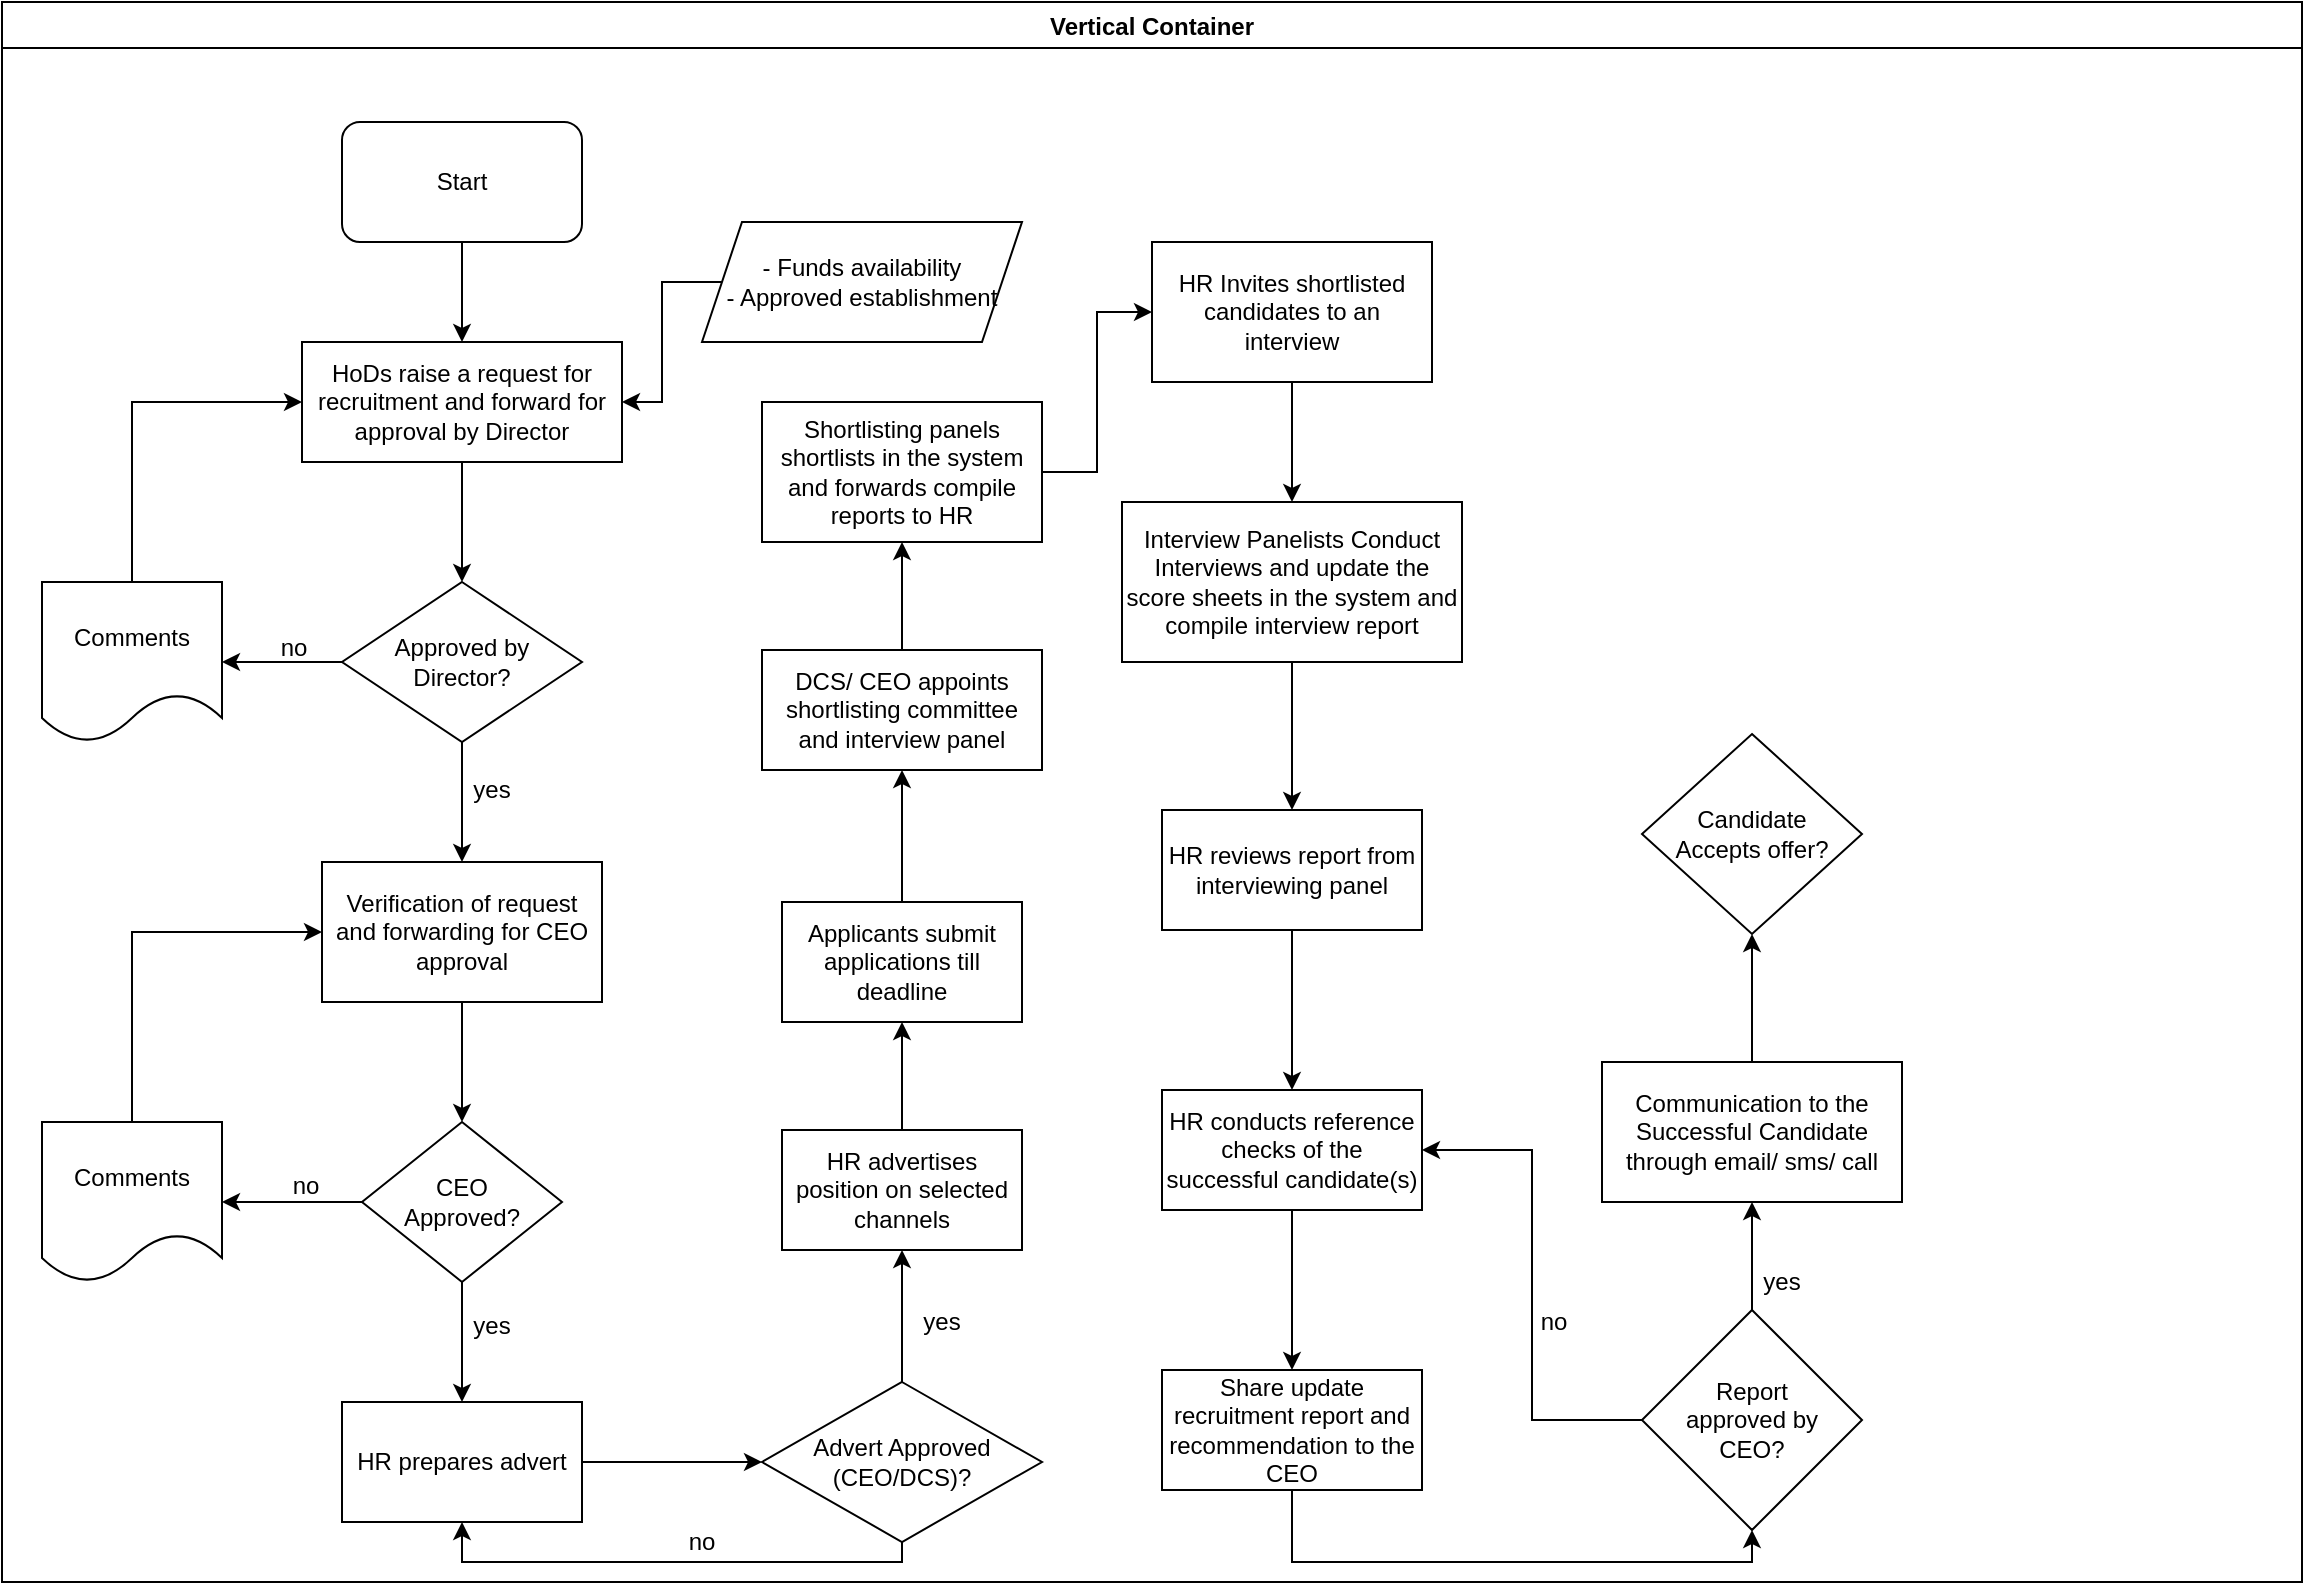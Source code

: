 <mxfile version="14.9.3" type="github">
  <diagram id="_uHtcUy28epvlYG5cTlM" name="Page-1">
    <mxGraphModel dx="1038" dy="508" grid="1" gridSize="10" guides="1" tooltips="1" connect="1" arrows="1" fold="1" page="1" pageScale="1" pageWidth="1169" pageHeight="827" math="0" shadow="0">
      <root>
        <mxCell id="0" />
        <mxCell id="1" parent="0" />
        <mxCell id="60VNQbsgn3sJ91GgjY-L-1" value="Vertical Container" style="swimlane;" vertex="1" parent="1">
          <mxGeometry x="10" y="20" width="1150" height="790" as="geometry" />
        </mxCell>
        <mxCell id="60VNQbsgn3sJ91GgjY-L-2" value="Start" style="rounded=1;whiteSpace=wrap;html=1;" vertex="1" parent="60VNQbsgn3sJ91GgjY-L-1">
          <mxGeometry x="170" y="60" width="120" height="60" as="geometry" />
        </mxCell>
        <mxCell id="60VNQbsgn3sJ91GgjY-L-9" value="" style="edgeStyle=orthogonalEdgeStyle;rounded=0;orthogonalLoop=1;jettySize=auto;html=1;" edge="1" parent="60VNQbsgn3sJ91GgjY-L-1" source="60VNQbsgn3sJ91GgjY-L-5" target="60VNQbsgn3sJ91GgjY-L-8">
          <mxGeometry relative="1" as="geometry" />
        </mxCell>
        <mxCell id="60VNQbsgn3sJ91GgjY-L-5" value="&lt;span lang=&quot;EN-GB&quot;&gt;HoDs raise a request for recruitment and forward for approval by Director&lt;br&gt;&lt;/span&gt;" style="rounded=0;whiteSpace=wrap;html=1;" vertex="1" parent="60VNQbsgn3sJ91GgjY-L-1">
          <mxGeometry x="150" y="170" width="160" height="60" as="geometry" />
        </mxCell>
        <mxCell id="60VNQbsgn3sJ91GgjY-L-4" value="" style="edgeStyle=orthogonalEdgeStyle;rounded=0;orthogonalLoop=1;jettySize=auto;html=1;" edge="1" parent="60VNQbsgn3sJ91GgjY-L-1" source="60VNQbsgn3sJ91GgjY-L-2" target="60VNQbsgn3sJ91GgjY-L-5">
          <mxGeometry relative="1" as="geometry">
            <mxPoint x="230" y="200" as="targetPoint" />
          </mxGeometry>
        </mxCell>
        <mxCell id="60VNQbsgn3sJ91GgjY-L-7" value="" style="edgeStyle=orthogonalEdgeStyle;rounded=0;orthogonalLoop=1;jettySize=auto;html=1;" edge="1" parent="60VNQbsgn3sJ91GgjY-L-1" source="60VNQbsgn3sJ91GgjY-L-6" target="60VNQbsgn3sJ91GgjY-L-5">
          <mxGeometry relative="1" as="geometry" />
        </mxCell>
        <mxCell id="60VNQbsgn3sJ91GgjY-L-6" value="&lt;div&gt;- Funds availability&lt;/div&gt;&lt;div&gt;- Approved establishment&lt;br&gt;&lt;/div&gt;" style="shape=parallelogram;perimeter=parallelogramPerimeter;whiteSpace=wrap;html=1;fixedSize=1;" vertex="1" parent="60VNQbsgn3sJ91GgjY-L-1">
          <mxGeometry x="350" y="110" width="160" height="60" as="geometry" />
        </mxCell>
        <mxCell id="60VNQbsgn3sJ91GgjY-L-11" value="" style="edgeStyle=orthogonalEdgeStyle;rounded=0;orthogonalLoop=1;jettySize=auto;html=1;" edge="1" parent="60VNQbsgn3sJ91GgjY-L-1" source="60VNQbsgn3sJ91GgjY-L-8" target="60VNQbsgn3sJ91GgjY-L-10">
          <mxGeometry relative="1" as="geometry" />
        </mxCell>
        <mxCell id="60VNQbsgn3sJ91GgjY-L-14" value="" style="edgeStyle=orthogonalEdgeStyle;rounded=0;orthogonalLoop=1;jettySize=auto;html=1;" edge="1" parent="60VNQbsgn3sJ91GgjY-L-1" source="60VNQbsgn3sJ91GgjY-L-8" target="60VNQbsgn3sJ91GgjY-L-13">
          <mxGeometry relative="1" as="geometry" />
        </mxCell>
        <mxCell id="60VNQbsgn3sJ91GgjY-L-8" value="Approved by Director?" style="rhombus;whiteSpace=wrap;html=1;rounded=0;" vertex="1" parent="60VNQbsgn3sJ91GgjY-L-1">
          <mxGeometry x="170" y="290" width="120" height="80" as="geometry" />
        </mxCell>
        <mxCell id="60VNQbsgn3sJ91GgjY-L-21" value="" style="edgeStyle=orthogonalEdgeStyle;rounded=0;orthogonalLoop=1;jettySize=auto;html=1;" edge="1" parent="60VNQbsgn3sJ91GgjY-L-1" source="60VNQbsgn3sJ91GgjY-L-10" target="60VNQbsgn3sJ91GgjY-L-20">
          <mxGeometry relative="1" as="geometry" />
        </mxCell>
        <mxCell id="60VNQbsgn3sJ91GgjY-L-10" value="Verification of request and forwarding for CEO approval" style="whiteSpace=wrap;html=1;rounded=0;" vertex="1" parent="60VNQbsgn3sJ91GgjY-L-1">
          <mxGeometry x="160" y="430" width="140" height="70" as="geometry" />
        </mxCell>
        <mxCell id="60VNQbsgn3sJ91GgjY-L-12" value="yes" style="text;html=1;strokeColor=none;fillColor=none;align=center;verticalAlign=middle;whiteSpace=wrap;rounded=0;" vertex="1" parent="60VNQbsgn3sJ91GgjY-L-1">
          <mxGeometry x="225" y="384" width="40" height="20" as="geometry" />
        </mxCell>
        <mxCell id="60VNQbsgn3sJ91GgjY-L-16" value="" style="edgeStyle=orthogonalEdgeStyle;rounded=0;orthogonalLoop=1;jettySize=auto;html=1;entryX=0;entryY=0.5;entryDx=0;entryDy=0;exitX=0.5;exitY=0;exitDx=0;exitDy=0;" edge="1" parent="60VNQbsgn3sJ91GgjY-L-1" source="60VNQbsgn3sJ91GgjY-L-13" target="60VNQbsgn3sJ91GgjY-L-5">
          <mxGeometry relative="1" as="geometry">
            <mxPoint x="65" y="200" as="targetPoint" />
          </mxGeometry>
        </mxCell>
        <mxCell id="60VNQbsgn3sJ91GgjY-L-13" value="Comments" style="shape=document;whiteSpace=wrap;html=1;boundedLbl=1;rounded=0;" vertex="1" parent="60VNQbsgn3sJ91GgjY-L-1">
          <mxGeometry x="20" y="290" width="90" height="80" as="geometry" />
        </mxCell>
        <mxCell id="60VNQbsgn3sJ91GgjY-L-23" value="" style="edgeStyle=orthogonalEdgeStyle;rounded=0;orthogonalLoop=1;jettySize=auto;html=1;" edge="1" parent="60VNQbsgn3sJ91GgjY-L-1" source="60VNQbsgn3sJ91GgjY-L-20" target="60VNQbsgn3sJ91GgjY-L-22">
          <mxGeometry relative="1" as="geometry" />
        </mxCell>
        <mxCell id="60VNQbsgn3sJ91GgjY-L-26" value="" style="edgeStyle=orthogonalEdgeStyle;rounded=0;orthogonalLoop=1;jettySize=auto;html=1;" edge="1" parent="60VNQbsgn3sJ91GgjY-L-1" source="60VNQbsgn3sJ91GgjY-L-20" target="60VNQbsgn3sJ91GgjY-L-25">
          <mxGeometry relative="1" as="geometry" />
        </mxCell>
        <mxCell id="60VNQbsgn3sJ91GgjY-L-20" value="&lt;div&gt;CEO &lt;br&gt;&lt;/div&gt;&lt;div&gt;Approved?&lt;/div&gt;" style="rhombus;whiteSpace=wrap;html=1;rounded=0;" vertex="1" parent="60VNQbsgn3sJ91GgjY-L-1">
          <mxGeometry x="180" y="560" width="100" height="80" as="geometry" />
        </mxCell>
        <mxCell id="60VNQbsgn3sJ91GgjY-L-30" value="" style="edgeStyle=orthogonalEdgeStyle;rounded=0;orthogonalLoop=1;jettySize=auto;html=1;" edge="1" parent="60VNQbsgn3sJ91GgjY-L-1" source="60VNQbsgn3sJ91GgjY-L-22" target="60VNQbsgn3sJ91GgjY-L-29">
          <mxGeometry relative="1" as="geometry" />
        </mxCell>
        <mxCell id="60VNQbsgn3sJ91GgjY-L-22" value="HR prepares advert" style="whiteSpace=wrap;html=1;rounded=0;" vertex="1" parent="60VNQbsgn3sJ91GgjY-L-1">
          <mxGeometry x="170" y="700" width="120" height="60" as="geometry" />
        </mxCell>
        <mxCell id="60VNQbsgn3sJ91GgjY-L-28" value="" style="edgeStyle=orthogonalEdgeStyle;rounded=0;orthogonalLoop=1;jettySize=auto;html=1;entryX=0;entryY=0.5;entryDx=0;entryDy=0;exitX=0.5;exitY=0;exitDx=0;exitDy=0;" edge="1" parent="60VNQbsgn3sJ91GgjY-L-1" source="60VNQbsgn3sJ91GgjY-L-25" target="60VNQbsgn3sJ91GgjY-L-10">
          <mxGeometry relative="1" as="geometry">
            <mxPoint x="65" y="470" as="targetPoint" />
          </mxGeometry>
        </mxCell>
        <mxCell id="60VNQbsgn3sJ91GgjY-L-25" value="Comments" style="shape=document;whiteSpace=wrap;html=1;boundedLbl=1;rounded=0;" vertex="1" parent="60VNQbsgn3sJ91GgjY-L-1">
          <mxGeometry x="20" y="560" width="90" height="80" as="geometry" />
        </mxCell>
        <mxCell id="60VNQbsgn3sJ91GgjY-L-32" value="" style="edgeStyle=orthogonalEdgeStyle;rounded=0;orthogonalLoop=1;jettySize=auto;html=1;" edge="1" parent="60VNQbsgn3sJ91GgjY-L-1" source="60VNQbsgn3sJ91GgjY-L-29" target="60VNQbsgn3sJ91GgjY-L-31">
          <mxGeometry relative="1" as="geometry" />
        </mxCell>
        <mxCell id="60VNQbsgn3sJ91GgjY-L-29" value="Advert Approved (CEO/DCS)?" style="rhombus;whiteSpace=wrap;html=1;rounded=0;" vertex="1" parent="60VNQbsgn3sJ91GgjY-L-1">
          <mxGeometry x="380" y="690" width="140" height="80" as="geometry" />
        </mxCell>
        <mxCell id="60VNQbsgn3sJ91GgjY-L-34" value="" style="edgeStyle=orthogonalEdgeStyle;rounded=0;orthogonalLoop=1;jettySize=auto;html=1;" edge="1" parent="60VNQbsgn3sJ91GgjY-L-1" source="60VNQbsgn3sJ91GgjY-L-31" target="60VNQbsgn3sJ91GgjY-L-33">
          <mxGeometry relative="1" as="geometry" />
        </mxCell>
        <mxCell id="60VNQbsgn3sJ91GgjY-L-31" value="HR advertises position on selected channels" style="whiteSpace=wrap;html=1;rounded=0;" vertex="1" parent="60VNQbsgn3sJ91GgjY-L-1">
          <mxGeometry x="390" y="564" width="120" height="60" as="geometry" />
        </mxCell>
        <mxCell id="60VNQbsgn3sJ91GgjY-L-41" value="" style="edgeStyle=orthogonalEdgeStyle;rounded=0;orthogonalLoop=1;jettySize=auto;html=1;" edge="1" parent="60VNQbsgn3sJ91GgjY-L-1" source="60VNQbsgn3sJ91GgjY-L-33" target="60VNQbsgn3sJ91GgjY-L-40">
          <mxGeometry relative="1" as="geometry" />
        </mxCell>
        <mxCell id="60VNQbsgn3sJ91GgjY-L-33" value="Applicants submit applications till deadline" style="whiteSpace=wrap;html=1;rounded=0;" vertex="1" parent="60VNQbsgn3sJ91GgjY-L-1">
          <mxGeometry x="390" y="450" width="120" height="60" as="geometry" />
        </mxCell>
        <mxCell id="60VNQbsgn3sJ91GgjY-L-35" value="yes" style="text;html=1;strokeColor=none;fillColor=none;align=center;verticalAlign=middle;whiteSpace=wrap;rounded=0;" vertex="1" parent="60VNQbsgn3sJ91GgjY-L-1">
          <mxGeometry x="450" y="650" width="40" height="20" as="geometry" />
        </mxCell>
        <mxCell id="60VNQbsgn3sJ91GgjY-L-37" value="" style="edgeStyle=orthogonalEdgeStyle;rounded=0;orthogonalLoop=1;jettySize=auto;html=1;entryX=0.5;entryY=1;entryDx=0;entryDy=0;exitX=0.5;exitY=1;exitDx=0;exitDy=0;" edge="1" parent="60VNQbsgn3sJ91GgjY-L-1" source="60VNQbsgn3sJ91GgjY-L-29" target="60VNQbsgn3sJ91GgjY-L-22">
          <mxGeometry relative="1" as="geometry">
            <mxPoint x="450" y="860" as="targetPoint" />
            <Array as="points">
              <mxPoint x="450" y="780" />
              <mxPoint x="230" y="780" />
            </Array>
          </mxGeometry>
        </mxCell>
        <mxCell id="60VNQbsgn3sJ91GgjY-L-44" value="" style="edgeStyle=orthogonalEdgeStyle;rounded=0;orthogonalLoop=1;jettySize=auto;html=1;" edge="1" parent="60VNQbsgn3sJ91GgjY-L-1" source="60VNQbsgn3sJ91GgjY-L-40" target="60VNQbsgn3sJ91GgjY-L-43">
          <mxGeometry relative="1" as="geometry" />
        </mxCell>
        <mxCell id="60VNQbsgn3sJ91GgjY-L-40" value="&lt;span lang=&quot;EN-GB&quot;&gt;DCS/ CEO appoints shortlisting committee and interview panel&lt;/span&gt;" style="whiteSpace=wrap;html=1;rounded=0;" vertex="1" parent="60VNQbsgn3sJ91GgjY-L-1">
          <mxGeometry x="380" y="324" width="140" height="60" as="geometry" />
        </mxCell>
        <mxCell id="60VNQbsgn3sJ91GgjY-L-46" value="" style="edgeStyle=orthogonalEdgeStyle;rounded=0;orthogonalLoop=1;jettySize=auto;html=1;entryX=0;entryY=0.5;entryDx=0;entryDy=0;" edge="1" parent="60VNQbsgn3sJ91GgjY-L-1" source="60VNQbsgn3sJ91GgjY-L-43" target="60VNQbsgn3sJ91GgjY-L-45">
          <mxGeometry relative="1" as="geometry" />
        </mxCell>
        <mxCell id="60VNQbsgn3sJ91GgjY-L-43" value="Shortlisting panels shortlists in the system and forwards compile reports to HR" style="whiteSpace=wrap;html=1;rounded=0;" vertex="1" parent="60VNQbsgn3sJ91GgjY-L-1">
          <mxGeometry x="380" y="200" width="140" height="70" as="geometry" />
        </mxCell>
        <mxCell id="60VNQbsgn3sJ91GgjY-L-48" value="" style="edgeStyle=orthogonalEdgeStyle;rounded=0;orthogonalLoop=1;jettySize=auto;html=1;" edge="1" parent="60VNQbsgn3sJ91GgjY-L-1" source="60VNQbsgn3sJ91GgjY-L-45" target="60VNQbsgn3sJ91GgjY-L-47">
          <mxGeometry relative="1" as="geometry" />
        </mxCell>
        <mxCell id="60VNQbsgn3sJ91GgjY-L-45" value="HR Invites shortlisted candidates to an interview" style="whiteSpace=wrap;html=1;rounded=0;" vertex="1" parent="60VNQbsgn3sJ91GgjY-L-1">
          <mxGeometry x="575" y="120" width="140" height="70" as="geometry" />
        </mxCell>
        <mxCell id="60VNQbsgn3sJ91GgjY-L-50" value="" style="edgeStyle=orthogonalEdgeStyle;rounded=0;orthogonalLoop=1;jettySize=auto;html=1;" edge="1" parent="60VNQbsgn3sJ91GgjY-L-1" source="60VNQbsgn3sJ91GgjY-L-47" target="60VNQbsgn3sJ91GgjY-L-49">
          <mxGeometry relative="1" as="geometry" />
        </mxCell>
        <mxCell id="60VNQbsgn3sJ91GgjY-L-47" value="&lt;span lang=&quot;EN-GB&quot;&gt;Interview Panelists Conduct Interviews and update the score sheets in the system and compile interview report&lt;br&gt;&lt;/span&gt;" style="whiteSpace=wrap;html=1;rounded=0;" vertex="1" parent="60VNQbsgn3sJ91GgjY-L-1">
          <mxGeometry x="560" y="250" width="170" height="80" as="geometry" />
        </mxCell>
        <mxCell id="60VNQbsgn3sJ91GgjY-L-52" value="" style="edgeStyle=orthogonalEdgeStyle;rounded=0;orthogonalLoop=1;jettySize=auto;html=1;" edge="1" parent="60VNQbsgn3sJ91GgjY-L-1" source="60VNQbsgn3sJ91GgjY-L-49" target="60VNQbsgn3sJ91GgjY-L-51">
          <mxGeometry relative="1" as="geometry" />
        </mxCell>
        <mxCell id="60VNQbsgn3sJ91GgjY-L-49" value="&lt;span lang=&quot;EN-GB&quot;&gt;HR reviews report from interviewing panel&lt;/span&gt;" style="whiteSpace=wrap;html=1;rounded=0;" vertex="1" parent="60VNQbsgn3sJ91GgjY-L-1">
          <mxGeometry x="580" y="404" width="130" height="60" as="geometry" />
        </mxCell>
        <mxCell id="60VNQbsgn3sJ91GgjY-L-54" value="" style="edgeStyle=orthogonalEdgeStyle;rounded=0;orthogonalLoop=1;jettySize=auto;html=1;" edge="1" parent="60VNQbsgn3sJ91GgjY-L-1" source="60VNQbsgn3sJ91GgjY-L-51" target="60VNQbsgn3sJ91GgjY-L-53">
          <mxGeometry relative="1" as="geometry" />
        </mxCell>
        <mxCell id="60VNQbsgn3sJ91GgjY-L-51" value="&lt;span lang=&quot;EN-GB&quot;&gt;HR conducts reference checks of the successful candidate(s)&lt;br&gt;&lt;/span&gt;" style="whiteSpace=wrap;html=1;rounded=0;" vertex="1" parent="60VNQbsgn3sJ91GgjY-L-1">
          <mxGeometry x="580" y="544" width="130" height="60" as="geometry" />
        </mxCell>
        <mxCell id="60VNQbsgn3sJ91GgjY-L-56" value="" style="edgeStyle=orthogonalEdgeStyle;rounded=0;orthogonalLoop=1;jettySize=auto;html=1;entryX=0.5;entryY=1;entryDx=0;entryDy=0;exitX=0.5;exitY=1;exitDx=0;exitDy=0;" edge="1" parent="60VNQbsgn3sJ91GgjY-L-1" source="60VNQbsgn3sJ91GgjY-L-53" target="60VNQbsgn3sJ91GgjY-L-55">
          <mxGeometry relative="1" as="geometry">
            <Array as="points">
              <mxPoint x="645" y="780" />
              <mxPoint x="875" y="780" />
            </Array>
          </mxGeometry>
        </mxCell>
        <mxCell id="60VNQbsgn3sJ91GgjY-L-53" value="Share update recruitment report and recommendation to the CEO" style="whiteSpace=wrap;html=1;rounded=0;" vertex="1" parent="60VNQbsgn3sJ91GgjY-L-1">
          <mxGeometry x="580" y="684" width="130" height="60" as="geometry" />
        </mxCell>
        <mxCell id="60VNQbsgn3sJ91GgjY-L-58" value="" style="edgeStyle=orthogonalEdgeStyle;rounded=0;orthogonalLoop=1;jettySize=auto;html=1;" edge="1" parent="60VNQbsgn3sJ91GgjY-L-1" source="60VNQbsgn3sJ91GgjY-L-55" target="60VNQbsgn3sJ91GgjY-L-57">
          <mxGeometry relative="1" as="geometry" />
        </mxCell>
        <mxCell id="60VNQbsgn3sJ91GgjY-L-63" value="" style="edgeStyle=orthogonalEdgeStyle;rounded=0;orthogonalLoop=1;jettySize=auto;html=1;entryX=1;entryY=0.5;entryDx=0;entryDy=0;exitX=0;exitY=0.5;exitDx=0;exitDy=0;" edge="1" parent="60VNQbsgn3sJ91GgjY-L-1" source="60VNQbsgn3sJ91GgjY-L-55" target="60VNQbsgn3sJ91GgjY-L-51">
          <mxGeometry relative="1" as="geometry">
            <mxPoint x="1005" y="714" as="targetPoint" />
            <Array as="points">
              <mxPoint x="765" y="709" />
              <mxPoint x="765" y="574" />
            </Array>
          </mxGeometry>
        </mxCell>
        <mxCell id="60VNQbsgn3sJ91GgjY-L-55" value="&lt;div&gt;Report &lt;br&gt;&lt;/div&gt;&lt;div&gt;approved by &lt;br&gt;&lt;/div&gt;&lt;div&gt;CEO?&lt;/div&gt;" style="rhombus;whiteSpace=wrap;html=1;rounded=0;" vertex="1" parent="60VNQbsgn3sJ91GgjY-L-1">
          <mxGeometry x="820" y="654" width="110" height="110" as="geometry" />
        </mxCell>
        <mxCell id="60VNQbsgn3sJ91GgjY-L-60" value="" style="edgeStyle=orthogonalEdgeStyle;rounded=0;orthogonalLoop=1;jettySize=auto;html=1;" edge="1" parent="60VNQbsgn3sJ91GgjY-L-1" source="60VNQbsgn3sJ91GgjY-L-57" target="60VNQbsgn3sJ91GgjY-L-59">
          <mxGeometry relative="1" as="geometry" />
        </mxCell>
        <mxCell id="60VNQbsgn3sJ91GgjY-L-57" value="&lt;span lang=&quot;EN-GB&quot;&gt;Communication to the Successful Candidate through email/ sms/ call&lt;/span&gt;" style="whiteSpace=wrap;html=1;rounded=0;" vertex="1" parent="60VNQbsgn3sJ91GgjY-L-1">
          <mxGeometry x="800" y="530" width="150" height="70" as="geometry" />
        </mxCell>
        <mxCell id="60VNQbsgn3sJ91GgjY-L-59" value="&lt;div&gt;Candidate&lt;/div&gt;&lt;div&gt;Accepts offer?&lt;/div&gt;" style="rhombus;whiteSpace=wrap;html=1;rounded=0;" vertex="1" parent="60VNQbsgn3sJ91GgjY-L-1">
          <mxGeometry x="820" y="366" width="110" height="100" as="geometry" />
        </mxCell>
        <mxCell id="60VNQbsgn3sJ91GgjY-L-64" value="no" style="text;html=1;strokeColor=none;fillColor=none;align=center;verticalAlign=middle;whiteSpace=wrap;rounded=0;" vertex="1" parent="60VNQbsgn3sJ91GgjY-L-1">
          <mxGeometry x="756" y="650" width="40" height="20" as="geometry" />
        </mxCell>
        <mxCell id="60VNQbsgn3sJ91GgjY-L-17" value="no" style="text;html=1;strokeColor=none;fillColor=none;align=center;verticalAlign=middle;whiteSpace=wrap;rounded=0;" vertex="1" parent="1">
          <mxGeometry x="136" y="333" width="40" height="20" as="geometry" />
        </mxCell>
        <mxCell id="60VNQbsgn3sJ91GgjY-L-24" value="yes" style="text;html=1;strokeColor=none;fillColor=none;align=center;verticalAlign=middle;whiteSpace=wrap;rounded=0;" vertex="1" parent="1">
          <mxGeometry x="235" y="672" width="40" height="20" as="geometry" />
        </mxCell>
        <mxCell id="60VNQbsgn3sJ91GgjY-L-38" value="no" style="text;html=1;strokeColor=none;fillColor=none;align=center;verticalAlign=middle;whiteSpace=wrap;rounded=0;" vertex="1" parent="1">
          <mxGeometry x="142" y="602" width="40" height="20" as="geometry" />
        </mxCell>
        <mxCell id="60VNQbsgn3sJ91GgjY-L-39" value="no" style="text;html=1;strokeColor=none;fillColor=none;align=center;verticalAlign=middle;whiteSpace=wrap;rounded=0;" vertex="1" parent="1">
          <mxGeometry x="340" y="780" width="40" height="20" as="geometry" />
        </mxCell>
        <mxCell id="60VNQbsgn3sJ91GgjY-L-61" value="yes" style="text;html=1;strokeColor=none;fillColor=none;align=center;verticalAlign=middle;whiteSpace=wrap;rounded=0;" vertex="1" parent="1">
          <mxGeometry x="880" y="650" width="40" height="20" as="geometry" />
        </mxCell>
      </root>
    </mxGraphModel>
  </diagram>
</mxfile>
